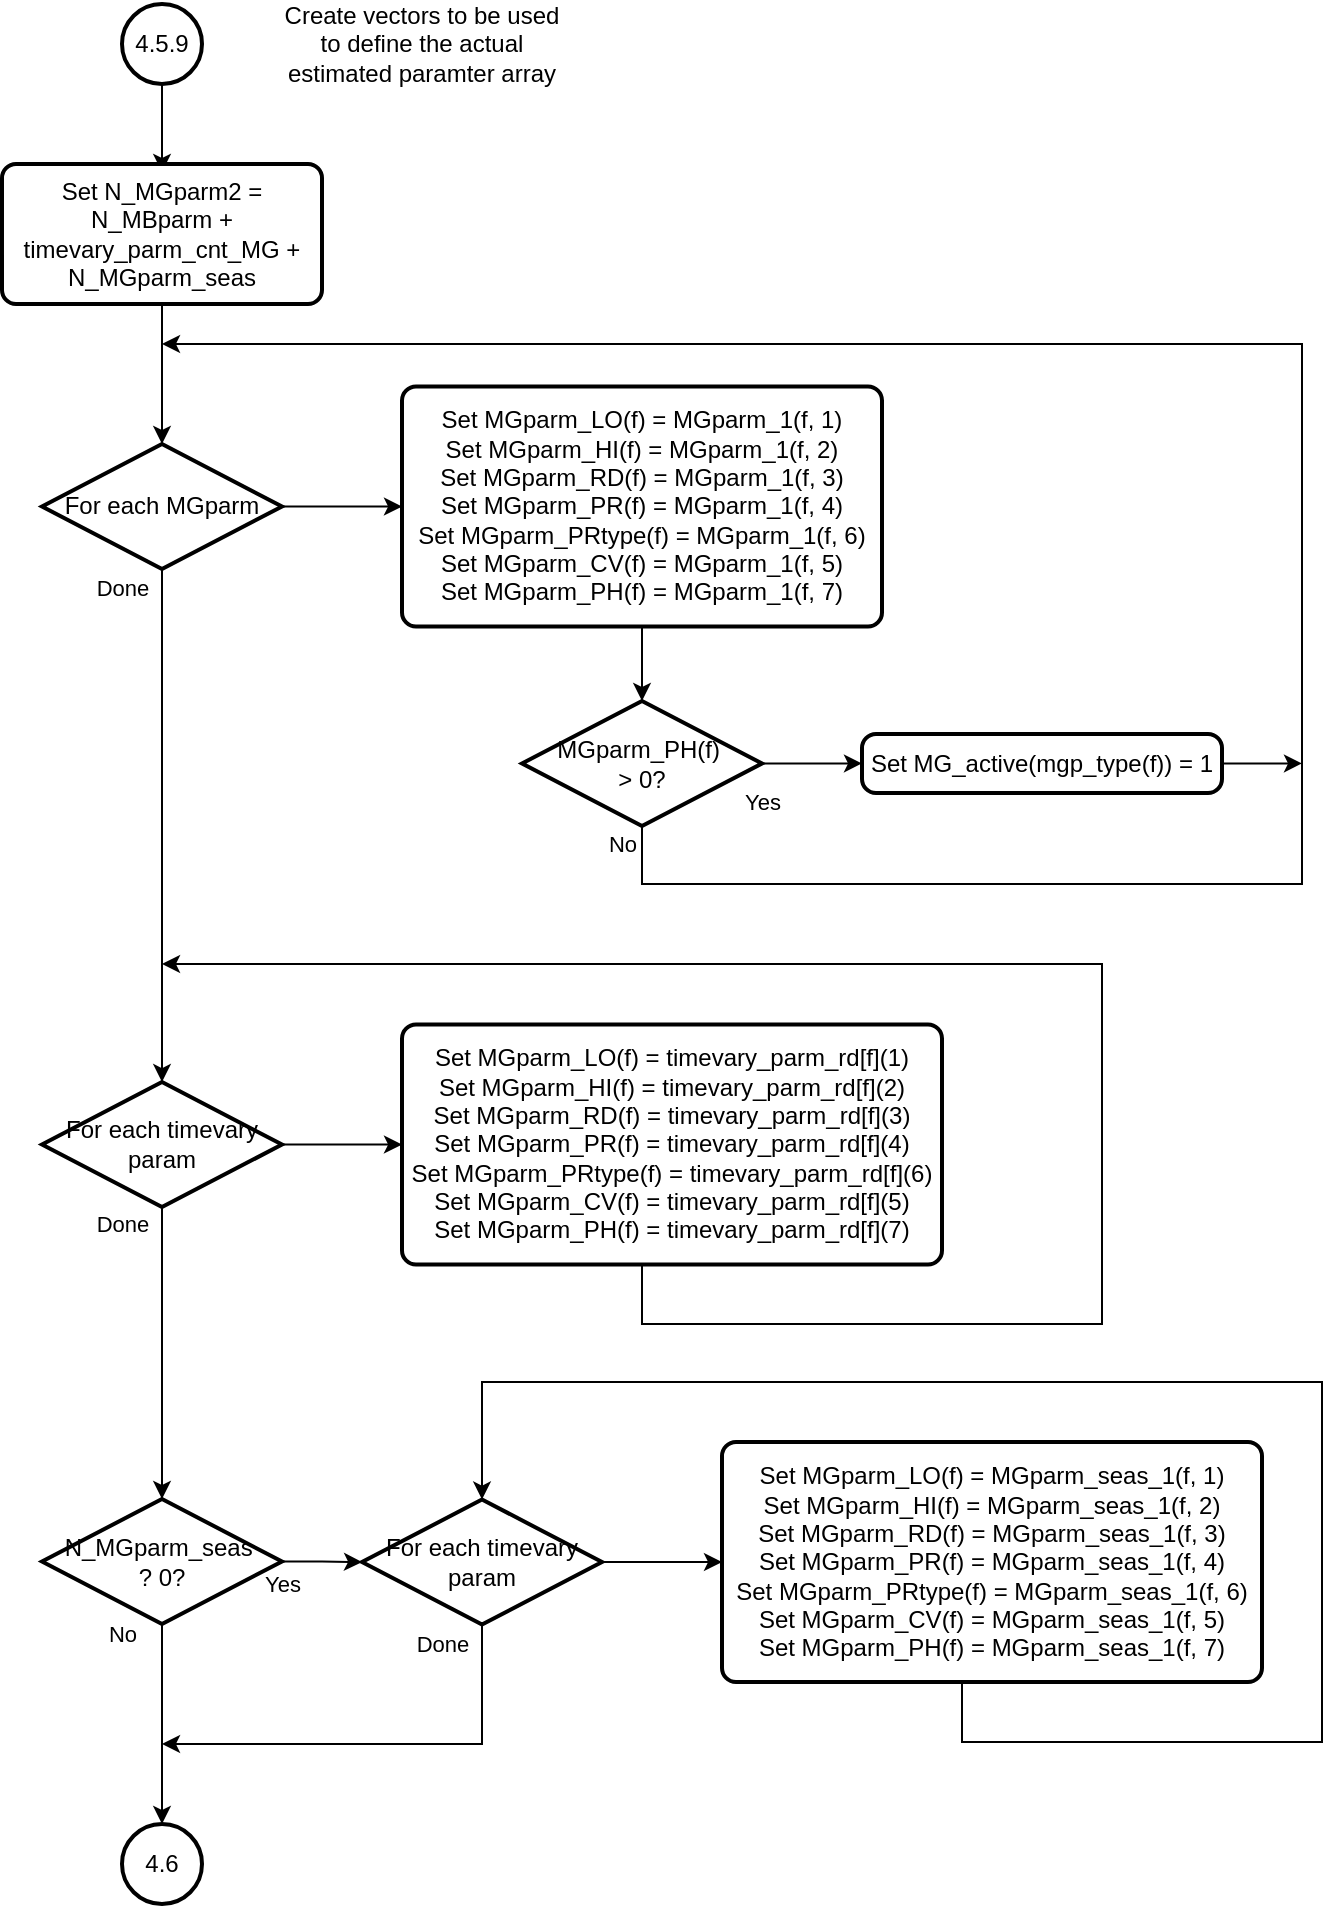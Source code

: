 <mxfile version="13.9.9" type="device"><diagram id="C5RBs43oDa-KdzZeNtuy" name="Page-1"><mxGraphModel dx="1086" dy="1835" grid="1" gridSize="10" guides="1" tooltips="1" connect="1" arrows="1" fold="1" page="1" pageScale="1" pageWidth="827" pageHeight="1169" math="0" shadow="0"><root><mxCell id="WIyWlLk6GJQsqaUBKTNV-0"/><mxCell id="WIyWlLk6GJQsqaUBKTNV-1" parent="WIyWlLk6GJQsqaUBKTNV-0"/><mxCell id="gBp-8HxVzQKSiaOTa8E5-0" style="edgeStyle=orthogonalEdgeStyle;rounded=0;orthogonalLoop=1;jettySize=auto;html=1;" parent="WIyWlLk6GJQsqaUBKTNV-1" source="gBp-8HxVzQKSiaOTa8E5-1" edge="1"><mxGeometry relative="1" as="geometry"><mxPoint x="120.0" y="-1006.03" as="targetPoint"/></mxGeometry></mxCell><mxCell id="gBp-8HxVzQKSiaOTa8E5-1" value="4.5.9" style="strokeWidth=2;html=1;shape=mxgraph.flowchart.start_2;whiteSpace=wrap;" parent="WIyWlLk6GJQsqaUBKTNV-1" vertex="1"><mxGeometry x="100" y="-1090" width="40" height="40" as="geometry"/></mxCell><mxCell id="gBp-8HxVzQKSiaOTa8E5-4" value="Create vectors to be used to define the actual estimated paramter array" style="text;html=1;strokeColor=none;fillColor=none;align=center;verticalAlign=middle;whiteSpace=wrap;rounded=0;" parent="WIyWlLk6GJQsqaUBKTNV-1" vertex="1"><mxGeometry x="175" y="-1090" width="150" height="40" as="geometry"/></mxCell><mxCell id="MybNfHSkAghkiWJsfuUl-80" value="Done" style="edgeStyle=orthogonalEdgeStyle;rounded=0;orthogonalLoop=1;jettySize=auto;html=1;" parent="WIyWlLk6GJQsqaUBKTNV-1" source="MybNfHSkAghkiWJsfuUl-81" target="ZQnDiGOwskU78IXgf9KW-6" edge="1"><mxGeometry x="-0.925" y="-20" relative="1" as="geometry"><mxPoint x="120" y="-760" as="sourcePoint"/><mxPoint x="120" y="-492.5" as="targetPoint"/><mxPoint as="offset"/></mxGeometry></mxCell><mxCell id="MybNfHSkAghkiWJsfuUl-84" style="edgeStyle=orthogonalEdgeStyle;rounded=0;orthogonalLoop=1;jettySize=auto;html=1;" parent="WIyWlLk6GJQsqaUBKTNV-1" source="MybNfHSkAghkiWJsfuUl-81" target="MybNfHSkAghkiWJsfuUl-85" edge="1"><mxGeometry relative="1" as="geometry"><mxPoint x="230" y="-838.75" as="targetPoint"/></mxGeometry></mxCell><mxCell id="MybNfHSkAghkiWJsfuUl-81" value="For each MGparm" style="strokeWidth=2;html=1;shape=mxgraph.flowchart.decision;whiteSpace=wrap;" parent="WIyWlLk6GJQsqaUBKTNV-1" vertex="1"><mxGeometry x="60" y="-870" width="120" height="62.5" as="geometry"/></mxCell><mxCell id="MybNfHSkAghkiWJsfuUl-88" value="" style="edgeStyle=orthogonalEdgeStyle;rounded=0;orthogonalLoop=1;jettySize=auto;html=1;" parent="WIyWlLk6GJQsqaUBKTNV-1" source="MybNfHSkAghkiWJsfuUl-82" target="MybNfHSkAghkiWJsfuUl-81" edge="1"><mxGeometry relative="1" as="geometry"><mxPoint x="110" y="-900" as="sourcePoint"/></mxGeometry></mxCell><mxCell id="MybNfHSkAghkiWJsfuUl-82" value="Set N_MGparm2 = N_MBparm + timevary_parm_cnt_MG + N_MGparm_seas" style="rounded=1;whiteSpace=wrap;html=1;absoluteArcSize=1;arcSize=14;strokeWidth=2;" parent="WIyWlLk6GJQsqaUBKTNV-1" vertex="1"><mxGeometry x="40" y="-1010" width="160" height="70" as="geometry"/></mxCell><mxCell id="ZQnDiGOwskU78IXgf9KW-2" style="edgeStyle=orthogonalEdgeStyle;rounded=0;orthogonalLoop=1;jettySize=auto;html=1;" parent="WIyWlLk6GJQsqaUBKTNV-1" source="MybNfHSkAghkiWJsfuUl-85" target="MybNfHSkAghkiWJsfuUl-94" edge="1"><mxGeometry relative="1" as="geometry"/></mxCell><mxCell id="MybNfHSkAghkiWJsfuUl-85" value="Set MGparm_LO(f) = MGparm_1(f, 1)&lt;br&gt;Set MGparm_HI(f) = MGparm_1(f, 2)&lt;br&gt;Set MGparm_RD(f) = MGparm_1(f, 3)&lt;br&gt;Set MGparm_PR(f) = MGparm_1(f, 4)&lt;br&gt;Set MGparm_PRtype(f) = MGparm_1(f, 6)&lt;br&gt;Set MGparm_CV(f) = MGparm_1(f, 5)&lt;br&gt;Set MGparm_PH(f) = MGparm_1(f, 7)" style="rounded=1;whiteSpace=wrap;html=1;absoluteArcSize=1;arcSize=14;strokeWidth=2;" parent="WIyWlLk6GJQsqaUBKTNV-1" vertex="1"><mxGeometry x="240" y="-898.75" width="240" height="120" as="geometry"/></mxCell><mxCell id="MybNfHSkAghkiWJsfuUl-90" value="4.6" style="strokeWidth=2;html=1;shape=mxgraph.flowchart.start_2;whiteSpace=wrap;" parent="WIyWlLk6GJQsqaUBKTNV-1" vertex="1"><mxGeometry x="100" y="-180" width="40" height="40" as="geometry"/></mxCell><mxCell id="MybNfHSkAghkiWJsfuUl-103" value="No" style="edgeStyle=orthogonalEdgeStyle;rounded=0;orthogonalLoop=1;jettySize=auto;html=1;" parent="WIyWlLk6GJQsqaUBKTNV-1" source="MybNfHSkAghkiWJsfuUl-92" target="MybNfHSkAghkiWJsfuUl-90" edge="1"><mxGeometry x="-0.905" y="-20" relative="1" as="geometry"><mxPoint x="120" y="-170" as="targetPoint"/><mxPoint as="offset"/></mxGeometry></mxCell><mxCell id="ZQnDiGOwskU78IXgf9KW-18" value="Yes" style="edgeStyle=orthogonalEdgeStyle;rounded=0;orthogonalLoop=1;jettySize=auto;html=1;" parent="WIyWlLk6GJQsqaUBKTNV-1" source="MybNfHSkAghkiWJsfuUl-92" target="ZQnDiGOwskU78IXgf9KW-15" edge="1"><mxGeometry x="-1" y="-11" relative="1" as="geometry"><mxPoint as="offset"/></mxGeometry></mxCell><mxCell id="MybNfHSkAghkiWJsfuUl-92" value="N_MGparm_seas&amp;nbsp;&lt;br&gt;? 0?" style="strokeWidth=2;html=1;shape=mxgraph.flowchart.decision;whiteSpace=wrap;" parent="WIyWlLk6GJQsqaUBKTNV-1" vertex="1"><mxGeometry x="60" y="-342.5" width="120" height="62.5" as="geometry"/></mxCell><mxCell id="MybNfHSkAghkiWJsfuUl-99" value="Yes" style="edgeStyle=orthogonalEdgeStyle;rounded=0;orthogonalLoop=1;jettySize=auto;html=1;" parent="WIyWlLk6GJQsqaUBKTNV-1" source="MybNfHSkAghkiWJsfuUl-94" target="MybNfHSkAghkiWJsfuUl-95" edge="1"><mxGeometry x="-1" y="-19" relative="1" as="geometry"><mxPoint as="offset"/></mxGeometry></mxCell><mxCell id="ZQnDiGOwskU78IXgf9KW-3" value="No" style="edgeStyle=orthogonalEdgeStyle;rounded=0;orthogonalLoop=1;jettySize=auto;html=1;" parent="WIyWlLk6GJQsqaUBKTNV-1" source="MybNfHSkAghkiWJsfuUl-94" edge="1"><mxGeometry x="-0.985" y="-10" relative="1" as="geometry"><mxPoint x="120" y="-920" as="targetPoint"/><Array as="points"><mxPoint x="360" y="-650"/><mxPoint x="690" y="-650"/><mxPoint x="690" y="-920"/><mxPoint x="120" y="-920"/></Array><mxPoint as="offset"/></mxGeometry></mxCell><mxCell id="MybNfHSkAghkiWJsfuUl-94" value="MGparm_PH(f)&amp;nbsp;&lt;br&gt;&amp;gt; 0?" style="strokeWidth=2;html=1;shape=mxgraph.flowchart.decision;whiteSpace=wrap;" parent="WIyWlLk6GJQsqaUBKTNV-1" vertex="1"><mxGeometry x="300" y="-741.52" width="120" height="62.5" as="geometry"/></mxCell><mxCell id="ZQnDiGOwskU78IXgf9KW-4" style="edgeStyle=orthogonalEdgeStyle;rounded=0;orthogonalLoop=1;jettySize=auto;html=1;" parent="WIyWlLk6GJQsqaUBKTNV-1" source="MybNfHSkAghkiWJsfuUl-95" edge="1"><mxGeometry relative="1" as="geometry"><mxPoint x="690.0" y="-710.27" as="targetPoint"/></mxGeometry></mxCell><mxCell id="MybNfHSkAghkiWJsfuUl-95" value="Set MG_active(mgp_type(f)) = 1" style="rounded=1;whiteSpace=wrap;html=1;absoluteArcSize=1;arcSize=14;strokeWidth=2;" parent="WIyWlLk6GJQsqaUBKTNV-1" vertex="1"><mxGeometry x="470" y="-725" width="180" height="29.46" as="geometry"/></mxCell><mxCell id="ZQnDiGOwskU78IXgf9KW-5" style="edgeStyle=orthogonalEdgeStyle;rounded=0;orthogonalLoop=1;jettySize=auto;html=1;" parent="WIyWlLk6GJQsqaUBKTNV-1" source="ZQnDiGOwskU78IXgf9KW-6" target="ZQnDiGOwskU78IXgf9KW-8" edge="1"><mxGeometry relative="1" as="geometry"><mxPoint x="230" y="-519.73" as="targetPoint"/></mxGeometry></mxCell><mxCell id="ErE-O99ITcxcDb59pM2n-0" value="Done" style="edgeStyle=orthogonalEdgeStyle;rounded=0;orthogonalLoop=1;jettySize=auto;html=1;" edge="1" parent="WIyWlLk6GJQsqaUBKTNV-1" source="ZQnDiGOwskU78IXgf9KW-6" target="MybNfHSkAghkiWJsfuUl-92"><mxGeometry x="-0.884" y="-20" relative="1" as="geometry"><mxPoint as="offset"/></mxGeometry></mxCell><mxCell id="ZQnDiGOwskU78IXgf9KW-6" value="For each timevary param" style="strokeWidth=2;html=1;shape=mxgraph.flowchart.decision;whiteSpace=wrap;" parent="WIyWlLk6GJQsqaUBKTNV-1" vertex="1"><mxGeometry x="60" y="-550.98" width="120" height="62.5" as="geometry"/></mxCell><mxCell id="ZQnDiGOwskU78IXgf9KW-7" style="edgeStyle=orthogonalEdgeStyle;rounded=0;orthogonalLoop=1;jettySize=auto;html=1;" parent="WIyWlLk6GJQsqaUBKTNV-1" source="ZQnDiGOwskU78IXgf9KW-8" edge="1"><mxGeometry relative="1" as="geometry"><mxPoint x="120" y="-610" as="targetPoint"/><Array as="points"><mxPoint x="360" y="-430"/><mxPoint x="590" y="-430"/><mxPoint x="590" y="-610"/></Array></mxGeometry></mxCell><mxCell id="ZQnDiGOwskU78IXgf9KW-8" value="Set MGparm_LO(f) = timevary_parm_rd[f](1)&lt;br&gt;Set MGparm_HI(f) = timevary_parm_rd[f](2)&lt;br&gt;Set MGparm_RD(f) = timevary_parm_rd[f](3)&lt;br&gt;Set MGparm_PR(f) = timevary_parm_rd[f](4)&lt;br&gt;Set MGparm_PRtype(f) = timevary_parm_rd[f](6)&lt;br&gt;Set MGparm_CV(f) = timevary_parm_rd[f](5)&lt;br&gt;Set MGparm_PH(f) = timevary_parm_rd[f](7)" style="rounded=1;whiteSpace=wrap;html=1;absoluteArcSize=1;arcSize=14;strokeWidth=2;" parent="WIyWlLk6GJQsqaUBKTNV-1" vertex="1"><mxGeometry x="240" y="-579.73" width="270" height="120" as="geometry"/></mxCell><mxCell id="ZQnDiGOwskU78IXgf9KW-14" style="edgeStyle=orthogonalEdgeStyle;rounded=0;orthogonalLoop=1;jettySize=auto;html=1;" parent="WIyWlLk6GJQsqaUBKTNV-1" source="ZQnDiGOwskU78IXgf9KW-15" target="ZQnDiGOwskU78IXgf9KW-17" edge="1"><mxGeometry relative="1" as="geometry"><mxPoint x="390" y="-310.98" as="targetPoint"/></mxGeometry></mxCell><mxCell id="ZQnDiGOwskU78IXgf9KW-19" value="Done" style="edgeStyle=orthogonalEdgeStyle;rounded=0;orthogonalLoop=1;jettySize=auto;html=1;" parent="WIyWlLk6GJQsqaUBKTNV-1" source="ZQnDiGOwskU78IXgf9KW-15" edge="1"><mxGeometry x="-0.911" y="-20" relative="1" as="geometry"><mxPoint x="120" y="-220" as="targetPoint"/><Array as="points"><mxPoint x="280" y="-220"/></Array><mxPoint as="offset"/></mxGeometry></mxCell><mxCell id="ZQnDiGOwskU78IXgf9KW-15" value="For each timevary param" style="strokeWidth=2;html=1;shape=mxgraph.flowchart.decision;whiteSpace=wrap;" parent="WIyWlLk6GJQsqaUBKTNV-1" vertex="1"><mxGeometry x="220" y="-342.23" width="120" height="62.5" as="geometry"/></mxCell><mxCell id="ZQnDiGOwskU78IXgf9KW-16" style="edgeStyle=orthogonalEdgeStyle;rounded=0;orthogonalLoop=1;jettySize=auto;html=1;" parent="WIyWlLk6GJQsqaUBKTNV-1" source="ZQnDiGOwskU78IXgf9KW-17" target="ZQnDiGOwskU78IXgf9KW-15" edge="1"><mxGeometry relative="1" as="geometry"><mxPoint x="280" y="-401.25" as="targetPoint"/><Array as="points"><mxPoint x="520" y="-221"/><mxPoint x="700" y="-221"/><mxPoint x="700" y="-401"/><mxPoint x="280" y="-401"/></Array></mxGeometry></mxCell><mxCell id="ZQnDiGOwskU78IXgf9KW-17" value="Set MGparm_LO(f) = MGparm_seas_1(f, 1)&lt;br&gt;Set MGparm_HI(f) = MGparm_seas_1(f,&amp;nbsp;2)&lt;br&gt;Set MGparm_RD(f) = MGparm_seas_1(f,&amp;nbsp;3)&lt;br&gt;Set MGparm_PR(f) = MGparm_seas_1(f,&amp;nbsp;4)&lt;br&gt;Set MGparm_PRtype(f) = MGparm_seas_1(f,&amp;nbsp;6)&lt;br&gt;Set MGparm_CV(f) = MGparm_seas_1(f,&amp;nbsp;5)&lt;br&gt;Set MGparm_PH(f) = MGparm_seas_1(f,&amp;nbsp;7)" style="rounded=1;whiteSpace=wrap;html=1;absoluteArcSize=1;arcSize=14;strokeWidth=2;" parent="WIyWlLk6GJQsqaUBKTNV-1" vertex="1"><mxGeometry x="400" y="-370.98" width="270" height="120" as="geometry"/></mxCell></root></mxGraphModel></diagram></mxfile>